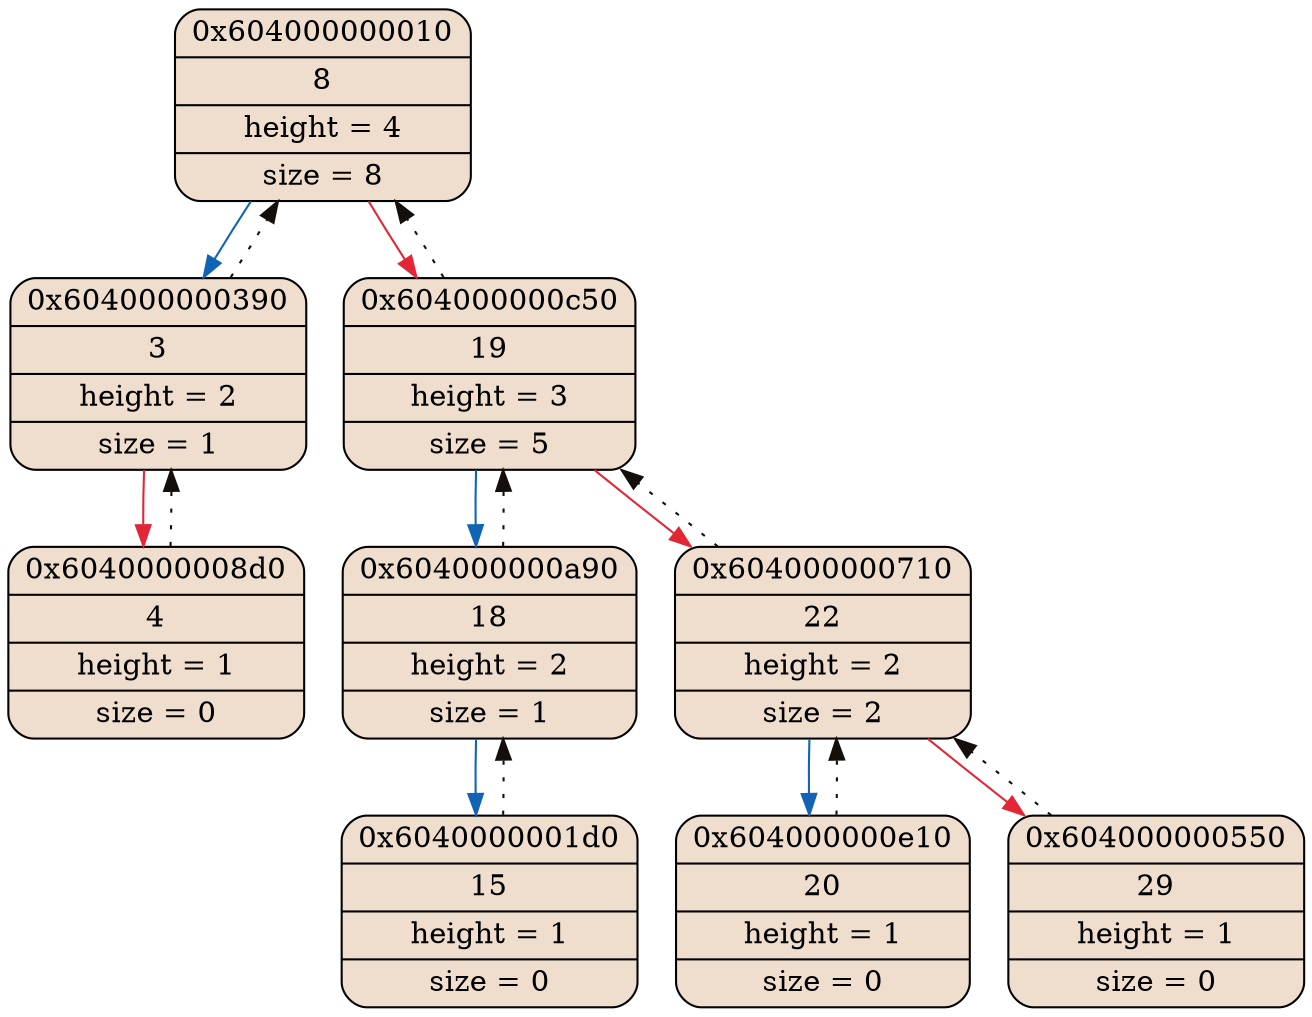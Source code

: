digraph
{
    node_0x604000000010[shape = Mrecord, label = "{{0x604000000010} | {8} | {height = 4} | {size = 8}}", style = "filled", fillcolor = "#EFDECD"];
    node_0x604000000390[shape = Mrecord, label = "{{0x604000000390} | {3} | {height = 2} | {size = 1}}", style = "filled", fillcolor = "#EFDECD"];
    node_0x6040000008d0[shape = Mrecord, label = "{{0x6040000008d0} | {4} | {height = 1} | {size = 0}}", style = "filled", fillcolor = "#EFDECD"];
    node_0x604000000c50[shape = Mrecord, label = "{{0x604000000c50} | {19} | {height = 3} | {size = 5}}", style = "filled", fillcolor = "#EFDECD"];
    node_0x604000000a90[shape = Mrecord, label = "{{0x604000000a90} | {18} | {height = 2} | {size = 1}}", style = "filled", fillcolor = "#EFDECD"];
    node_0x6040000001d0[shape = Mrecord, label = "{{0x6040000001d0} | {15} | {height = 1} | {size = 0}}", style = "filled", fillcolor = "#EFDECD"];
    node_0x604000000710[shape = Mrecord, label = "{{0x604000000710} | {22} | {height = 2} | {size = 2}}", style = "filled", fillcolor = "#EFDECD"];
    node_0x604000000e10[shape = Mrecord, label = "{{0x604000000e10} | {20} | {height = 1} | {size = 0}}", style = "filled", fillcolor = "#EFDECD"];
    node_0x604000000550[shape = Mrecord, label = "{{0x604000000550} | {29} | {height = 1} | {size = 0}}", style = "filled", fillcolor = "#EFDECD"];
    node_0x604000000010->node_0x604000000390 [color = "#1164B4"];
    node_0x604000000390->node_0x604000000010 [color = "#140F0B", style = dotted];
    node_0x604000000390->node_0x6040000008d0 [color = "#E32636"];
    node_0x6040000008d0->node_0x604000000390 [color = "#140F0B", style = dotted];
    node_0x604000000010->node_0x604000000c50 [color = "#E32636"];
    node_0x604000000c50->node_0x604000000010 [color = "#140F0B", style = dotted];
    node_0x604000000c50->node_0x604000000a90 [color = "#1164B4"];
    node_0x604000000a90->node_0x604000000c50 [color = "#140F0B", style = dotted];
    node_0x604000000a90->node_0x6040000001d0 [color = "#1164B4"];
    node_0x6040000001d0->node_0x604000000a90 [color = "#140F0B", style = dotted];
    node_0x604000000c50->node_0x604000000710 [color = "#E32636"];
    node_0x604000000710->node_0x604000000c50 [color = "#140F0B", style = dotted];
    node_0x604000000710->node_0x604000000e10 [color = "#1164B4"];
    node_0x604000000e10->node_0x604000000710 [color = "#140F0B", style = dotted];
    node_0x604000000710->node_0x604000000550 [color = "#E32636"];
    node_0x604000000550->node_0x604000000710 [color = "#140F0B", style = dotted];
}